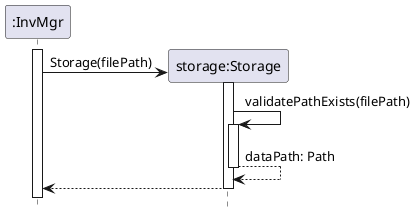 @startuml

hide footbox
skinparam SequenceReferenceBackgroundColor pink

participant ":InvMgr" as InvMgr
participant "storage:Storage" as Storage

activate InvMgr
    create Storage
    InvMgr -> Storage : Storage(filePath)
    activate Storage
        Storage -> Storage : validatePathExists(filePath)
        activate Storage
        return dataPath: Path
    return

@enduml
